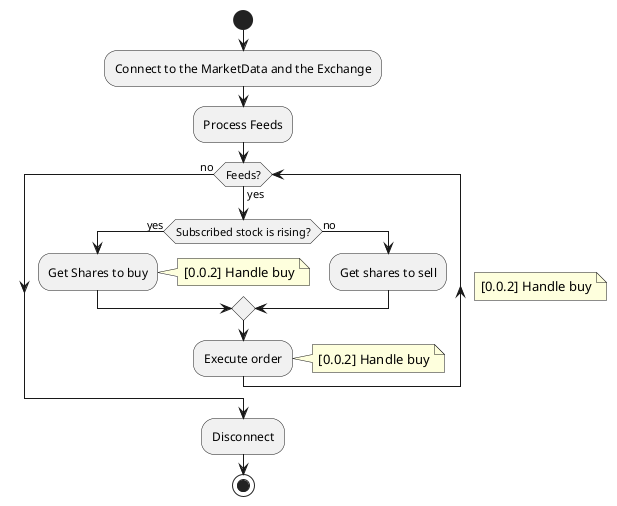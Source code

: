 @startuml

start

:Connect to the MarketData and the Exchange;

:Process Feeds;

while (Feeds?) is (yes)
    note right
      [0.0.2] Handle buy
    endnote
    if (Subscribed stock is rising?) then (yes)
        :Get Shares to buy;
        note right
          [0.0.2] Handle buy
        endnote
    else (no)
        :Get shares to sell;
    endif
    :Execute order;
      note right
        [0.0.2] Handle buy
      endnote
endwhile (no)

:Disconnect;

stop

@enduml
